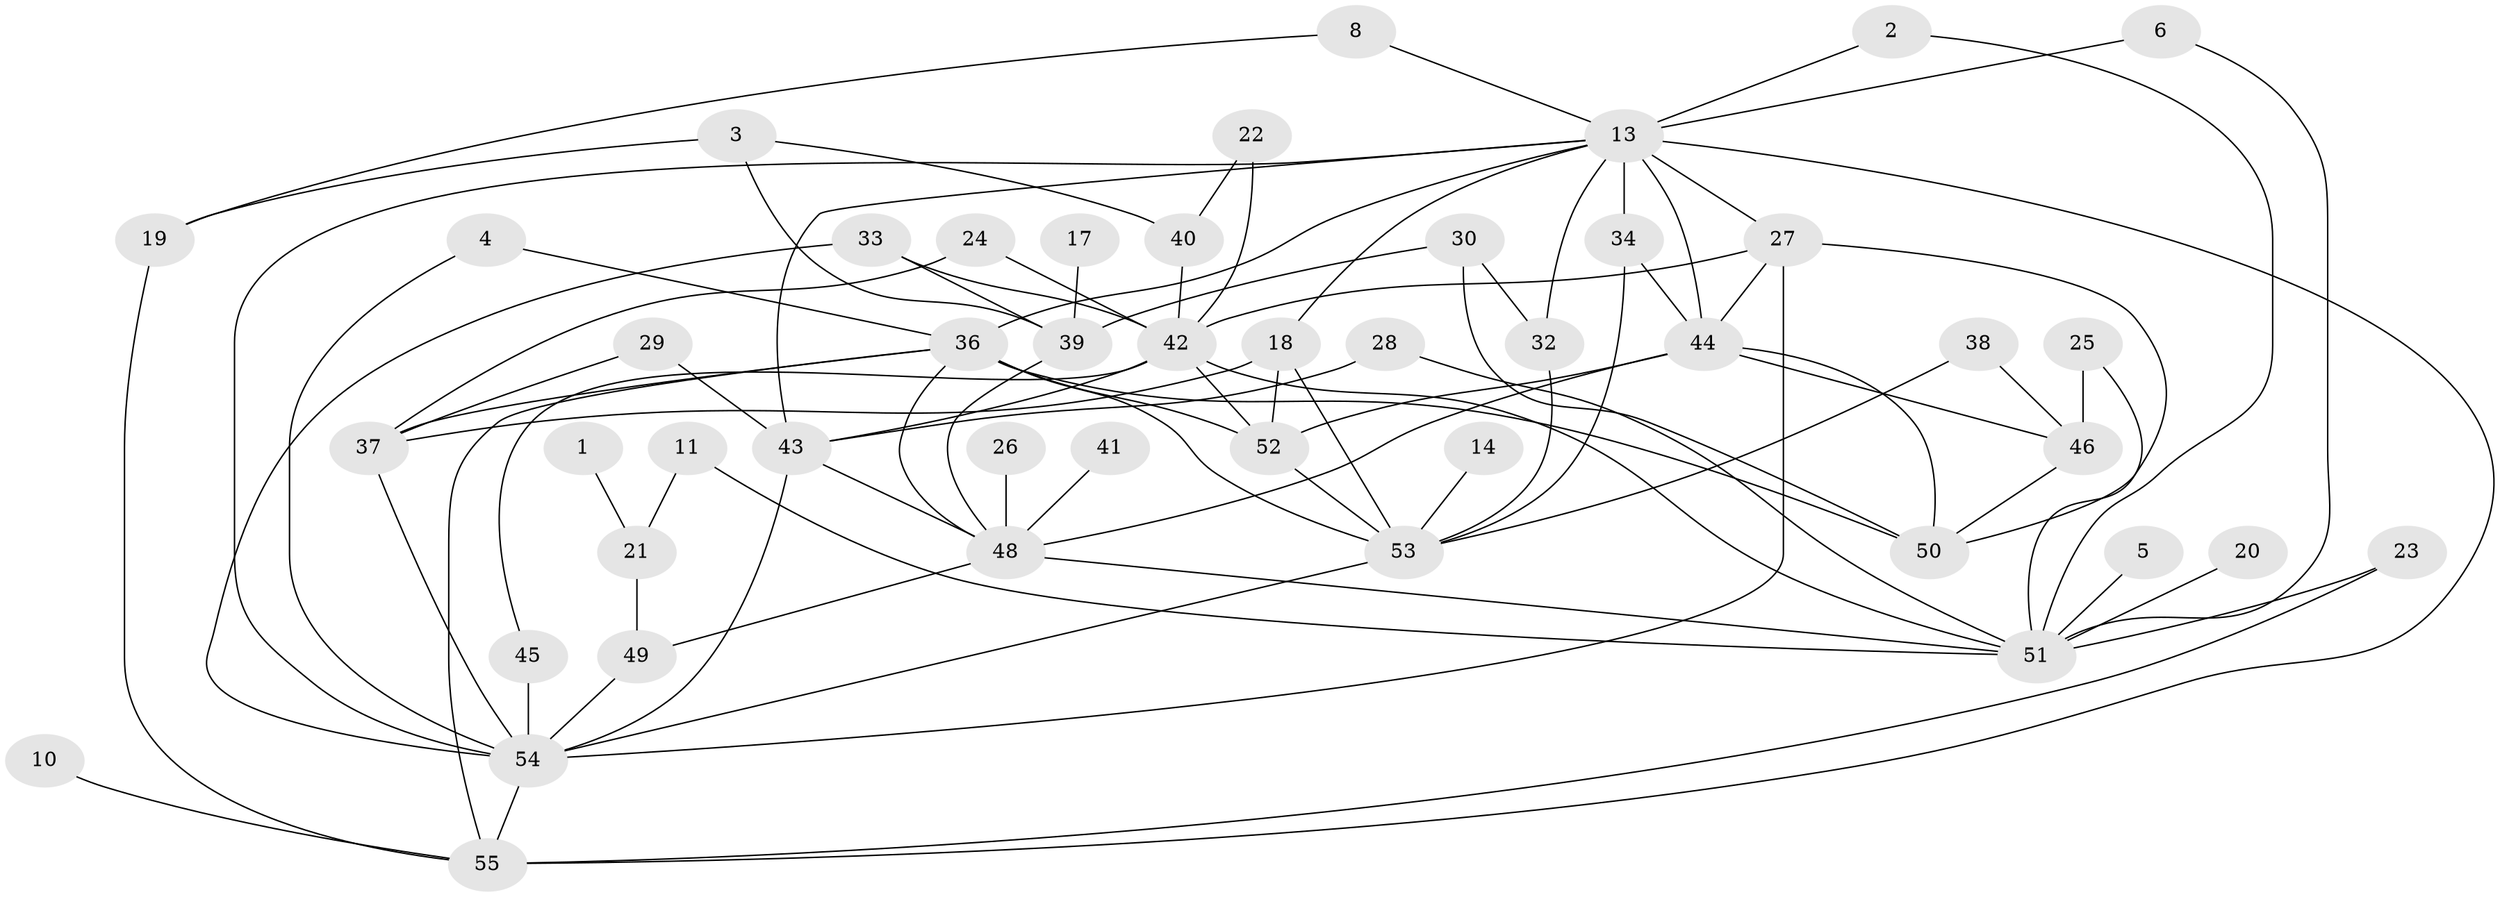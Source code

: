 // original degree distribution, {4: 0.1743119266055046, 3: 0.1743119266055046, 2: 0.25688073394495414, 1: 0.1559633027522936, 5: 0.08256880733944955, 6: 0.045871559633027525, 0: 0.07339449541284404, 8: 0.009174311926605505, 7: 0.027522935779816515}
// Generated by graph-tools (version 1.1) at 2025/49/03/09/25 03:49:04]
// undirected, 47 vertices, 89 edges
graph export_dot {
graph [start="1"]
  node [color=gray90,style=filled];
  1;
  2;
  3;
  4;
  5;
  6;
  8;
  10;
  11;
  13;
  14;
  17;
  18;
  19;
  20;
  21;
  22;
  23;
  24;
  25;
  26;
  27;
  28;
  29;
  30;
  32;
  33;
  34;
  36;
  37;
  38;
  39;
  40;
  41;
  42;
  43;
  44;
  45;
  46;
  48;
  49;
  50;
  51;
  52;
  53;
  54;
  55;
  1 -- 21 [weight=1.0];
  2 -- 13 [weight=1.0];
  2 -- 51 [weight=1.0];
  3 -- 19 [weight=1.0];
  3 -- 39 [weight=1.0];
  3 -- 40 [weight=1.0];
  4 -- 36 [weight=1.0];
  4 -- 54 [weight=1.0];
  5 -- 51 [weight=1.0];
  6 -- 13 [weight=1.0];
  6 -- 51 [weight=1.0];
  8 -- 13 [weight=1.0];
  8 -- 19 [weight=1.0];
  10 -- 55 [weight=1.0];
  11 -- 21 [weight=1.0];
  11 -- 51 [weight=1.0];
  13 -- 18 [weight=1.0];
  13 -- 27 [weight=1.0];
  13 -- 32 [weight=1.0];
  13 -- 34 [weight=2.0];
  13 -- 36 [weight=1.0];
  13 -- 43 [weight=1.0];
  13 -- 44 [weight=1.0];
  13 -- 54 [weight=1.0];
  13 -- 55 [weight=1.0];
  14 -- 53 [weight=1.0];
  17 -- 39 [weight=1.0];
  18 -- 37 [weight=1.0];
  18 -- 52 [weight=1.0];
  18 -- 53 [weight=2.0];
  19 -- 55 [weight=1.0];
  20 -- 51 [weight=1.0];
  21 -- 49 [weight=1.0];
  22 -- 40 [weight=1.0];
  22 -- 42 [weight=1.0];
  23 -- 51 [weight=1.0];
  23 -- 55 [weight=1.0];
  24 -- 37 [weight=1.0];
  24 -- 42 [weight=2.0];
  25 -- 46 [weight=1.0];
  25 -- 51 [weight=1.0];
  26 -- 48 [weight=1.0];
  27 -- 42 [weight=1.0];
  27 -- 44 [weight=1.0];
  27 -- 50 [weight=1.0];
  27 -- 54 [weight=2.0];
  28 -- 43 [weight=1.0];
  28 -- 51 [weight=1.0];
  29 -- 37 [weight=1.0];
  29 -- 43 [weight=1.0];
  30 -- 32 [weight=1.0];
  30 -- 39 [weight=1.0];
  30 -- 50 [weight=1.0];
  32 -- 53 [weight=1.0];
  33 -- 39 [weight=1.0];
  33 -- 42 [weight=1.0];
  33 -- 54 [weight=1.0];
  34 -- 44 [weight=1.0];
  34 -- 53 [weight=1.0];
  36 -- 37 [weight=1.0];
  36 -- 48 [weight=1.0];
  36 -- 50 [weight=2.0];
  36 -- 52 [weight=2.0];
  36 -- 53 [weight=1.0];
  36 -- 55 [weight=1.0];
  37 -- 54 [weight=1.0];
  38 -- 46 [weight=1.0];
  38 -- 53 [weight=1.0];
  39 -- 48 [weight=1.0];
  40 -- 42 [weight=1.0];
  41 -- 48 [weight=1.0];
  42 -- 43 [weight=1.0];
  42 -- 45 [weight=1.0];
  42 -- 51 [weight=1.0];
  42 -- 52 [weight=1.0];
  43 -- 48 [weight=1.0];
  43 -- 54 [weight=1.0];
  44 -- 46 [weight=1.0];
  44 -- 48 [weight=2.0];
  44 -- 50 [weight=1.0];
  44 -- 52 [weight=1.0];
  45 -- 54 [weight=1.0];
  46 -- 50 [weight=2.0];
  48 -- 49 [weight=1.0];
  48 -- 51 [weight=1.0];
  49 -- 54 [weight=1.0];
  52 -- 53 [weight=1.0];
  53 -- 54 [weight=1.0];
  54 -- 55 [weight=1.0];
}
